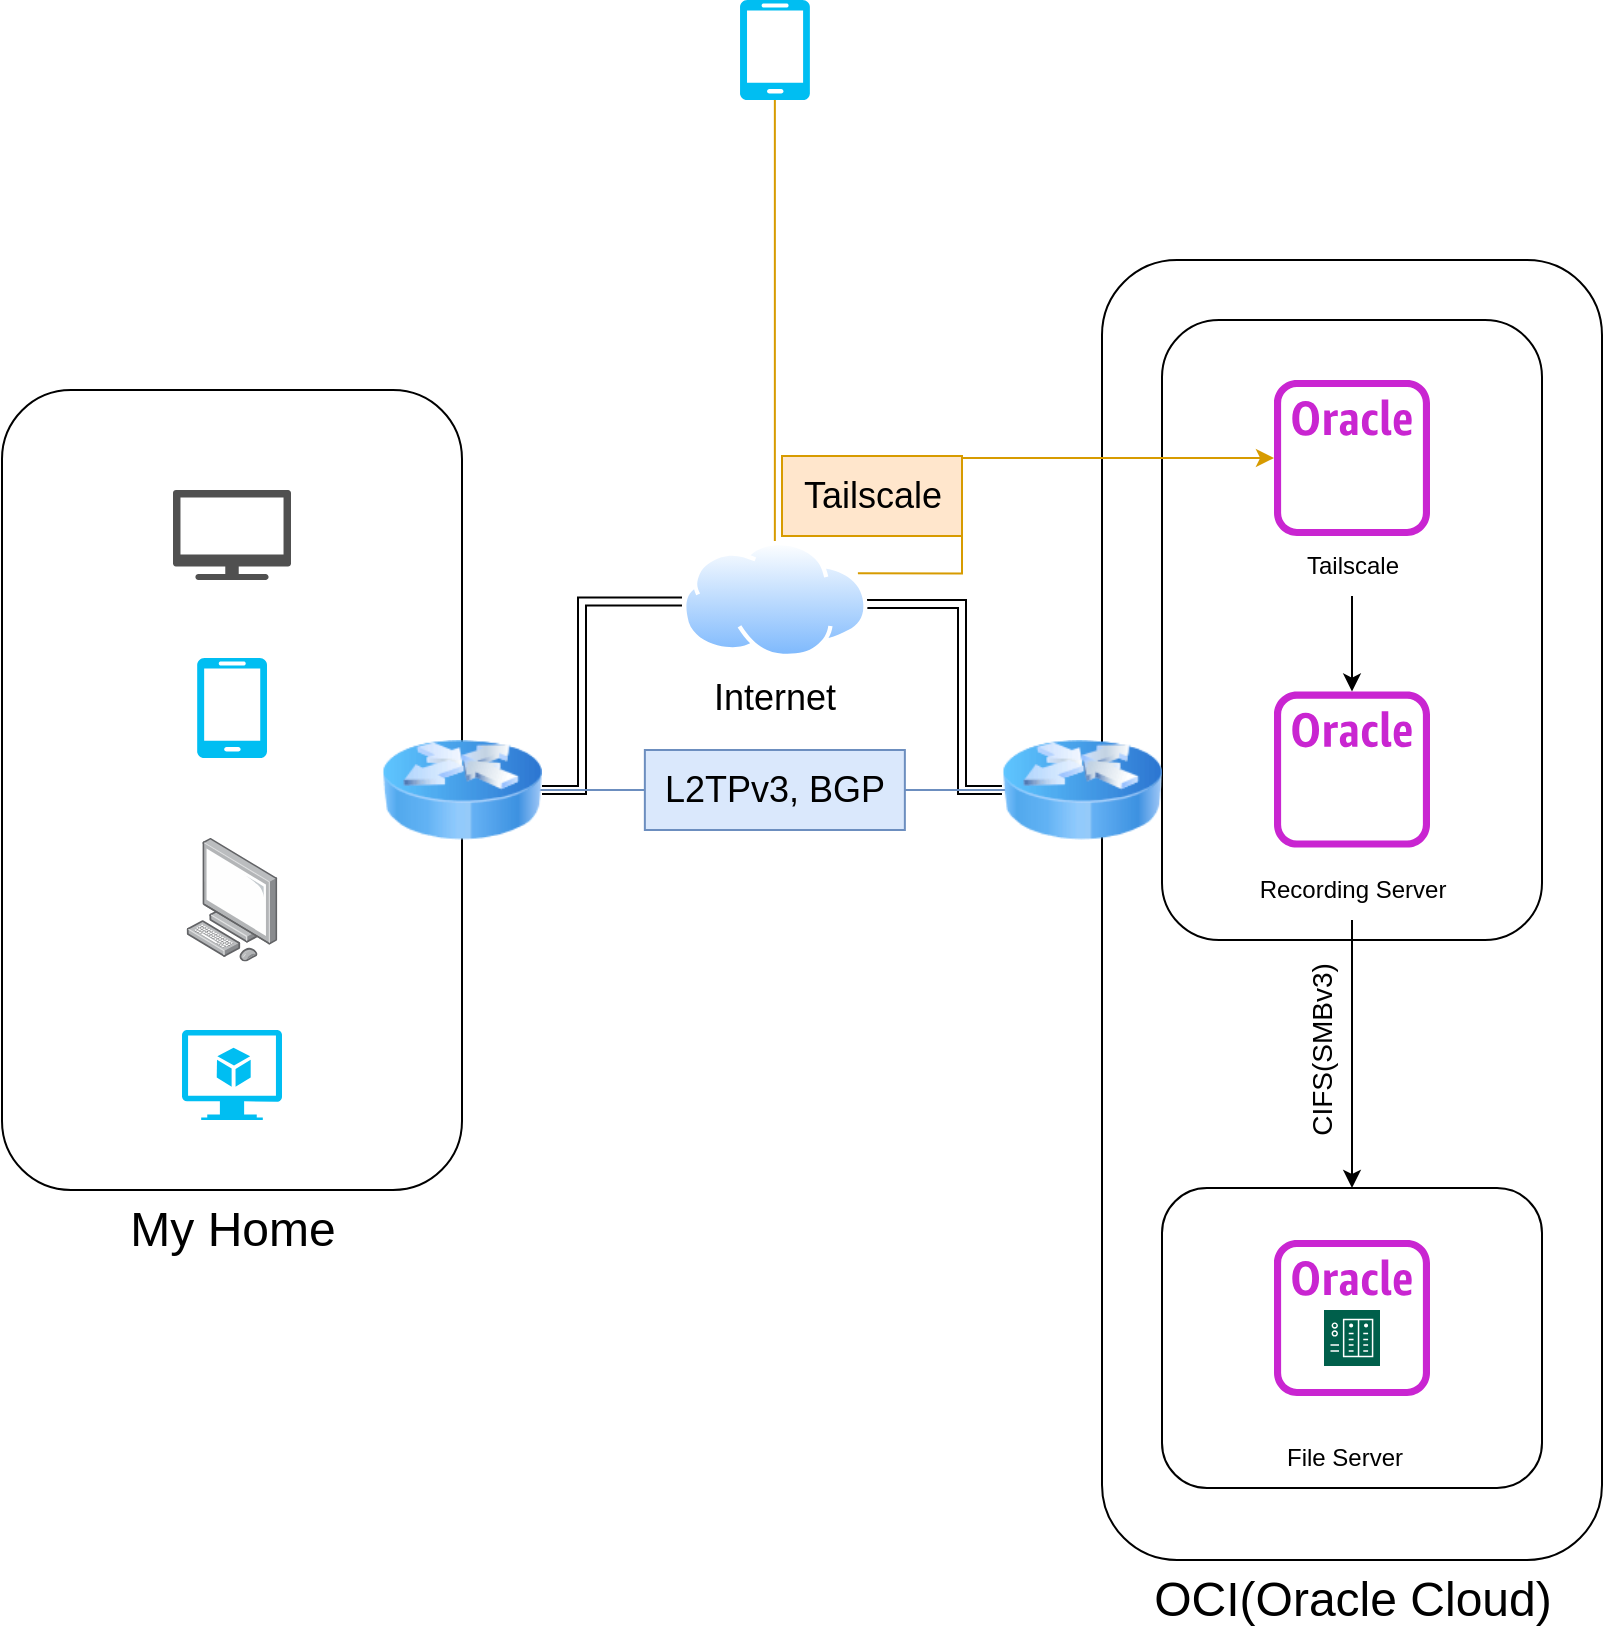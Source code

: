 <mxfile version="25.0.3">
  <diagram name="ページ1" id="riWY38oSEVMUgosHOF8L">
    <mxGraphModel dx="2110" dy="1987" grid="1" gridSize="10" guides="1" tooltips="1" connect="1" arrows="1" fold="1" page="1" pageScale="1" pageWidth="827" pageHeight="1169" math="0" shadow="0">
      <root>
        <mxCell id="0" />
        <mxCell id="1" parent="0" />
        <mxCell id="ayFKyODhTmOq1JHIImk2-12" value="" style="rounded=1;whiteSpace=wrap;html=1;" parent="1" vertex="1">
          <mxGeometry x="550" y="-20" width="250" height="650" as="geometry" />
        </mxCell>
        <mxCell id="ayFKyODhTmOq1JHIImk2-3" value="" style="rounded=1;whiteSpace=wrap;html=1;" parent="1" vertex="1">
          <mxGeometry y="45" width="230" height="400" as="geometry" />
        </mxCell>
        <mxCell id="ayFKyODhTmOq1JHIImk2-4" value="&lt;font style=&quot;font-size: 24px;&quot;&gt;My Home&lt;/font&gt;" style="text;html=1;align=center;verticalAlign=middle;resizable=0;points=[];autosize=1;strokeColor=none;fillColor=none;" parent="1" vertex="1">
          <mxGeometry x="50" y="445" width="130" height="40" as="geometry" />
        </mxCell>
        <mxCell id="ayFKyODhTmOq1JHIImk2-5" value="" style="rounded=1;whiteSpace=wrap;html=1;" parent="1" vertex="1">
          <mxGeometry x="580" y="10" width="190" height="310" as="geometry" />
        </mxCell>
        <mxCell id="ayFKyODhTmOq1JHIImk2-1" value="" style="sketch=0;outlineConnect=0;fontColor=#232F3E;gradientColor=none;fillColor=#C925D1;strokeColor=none;dashed=0;verticalLabelPosition=bottom;verticalAlign=top;align=center;html=1;fontSize=12;fontStyle=0;aspect=fixed;pointerEvents=1;shape=mxgraph.aws4.rds_oracle_instance_alt;" parent="1" vertex="1">
          <mxGeometry x="636" y="195.8" width="78" height="78" as="geometry" />
        </mxCell>
        <mxCell id="ayFKyODhTmOq1JHIImk2-7" style="edgeStyle=orthogonalEdgeStyle;rounded=0;orthogonalLoop=1;jettySize=auto;html=1;entryX=1;entryY=0.5;entryDx=0;entryDy=0;shape=link;exitX=0;exitY=0.5;exitDx=0;exitDy=0;exitPerimeter=0;" parent="1" edge="1" target="L0Lygmf6UdGT1wYShLKi-3">
          <mxGeometry relative="1" as="geometry">
            <mxPoint x="340" y="150.75" as="sourcePoint" />
            <mxPoint x="270" y="245" as="targetPoint" />
            <Array as="points">
              <mxPoint x="290" y="151" />
              <mxPoint x="290" y="245" />
              <mxPoint x="270" y="245" />
            </Array>
          </mxGeometry>
        </mxCell>
        <mxCell id="ayFKyODhTmOq1JHIImk2-38" value="" style="edgeStyle=orthogonalEdgeStyle;rounded=0;orthogonalLoop=1;jettySize=auto;html=1;fillColor=#dae8fc;strokeColor=#6c8ebf;" parent="1" source="ayFKyODhTmOq1JHIImk2-8" edge="1">
          <mxGeometry relative="1" as="geometry">
            <mxPoint x="245.2" y="245" as="targetPoint" />
          </mxGeometry>
        </mxCell>
        <mxCell id="ayFKyODhTmOq1JHIImk2-13" value="" style="rounded=1;whiteSpace=wrap;html=1;" parent="1" vertex="1">
          <mxGeometry x="580" y="444" width="190" height="150" as="geometry" />
        </mxCell>
        <mxCell id="ayFKyODhTmOq1JHIImk2-8" value="&lt;font style=&quot;font-size: 18px;&quot;&gt;L2TPv3, BGP&lt;/font&gt;" style="text;html=1;align=center;verticalAlign=middle;resizable=0;points=[];autosize=1;strokeColor=#6c8ebf;fillColor=#dae8fc;rotation=0;" parent="1" vertex="1">
          <mxGeometry x="321.43" y="225" width="130" height="40" as="geometry" />
        </mxCell>
        <mxCell id="ayFKyODhTmOq1JHIImk2-15" style="edgeStyle=orthogonalEdgeStyle;rounded=0;orthogonalLoop=1;jettySize=auto;html=1;entryX=0.5;entryY=0;entryDx=0;entryDy=0;" parent="1" source="ayFKyODhTmOq1JHIImk2-11" target="ayFKyODhTmOq1JHIImk2-13" edge="1">
          <mxGeometry relative="1" as="geometry" />
        </mxCell>
        <mxCell id="ayFKyODhTmOq1JHIImk2-11" value="Recording Server" style="text;html=1;align=center;verticalAlign=middle;resizable=0;points=[];autosize=1;strokeColor=none;fillColor=none;" parent="1" vertex="1">
          <mxGeometry x="615" y="280" width="120" height="30" as="geometry" />
        </mxCell>
        <mxCell id="ayFKyODhTmOq1JHIImk2-14" value="File Server" style="text;html=1;align=center;verticalAlign=middle;resizable=0;points=[];autosize=1;strokeColor=none;fillColor=none;" parent="1" vertex="1">
          <mxGeometry x="631" y="564" width="80" height="30" as="geometry" />
        </mxCell>
        <mxCell id="ayFKyODhTmOq1JHIImk2-16" value="&lt;font style=&quot;font-size: 14px;&quot;&gt;CIFS(SMBv3)&lt;/font&gt;" style="text;html=1;align=center;verticalAlign=middle;resizable=0;points=[];autosize=1;strokeColor=none;fillColor=none;rotation=-90;" parent="1" vertex="1">
          <mxGeometry x="605.2" y="360" width="110" height="30" as="geometry" />
        </mxCell>
        <mxCell id="ayFKyODhTmOq1JHIImk2-17" value="" style="sketch=0;pointerEvents=1;shadow=0;dashed=0;html=1;strokeColor=none;fillColor=#505050;labelPosition=center;verticalLabelPosition=bottom;verticalAlign=top;outlineConnect=0;align=center;shape=mxgraph.office.devices.tv;" parent="1" vertex="1">
          <mxGeometry x="85.5" y="95" width="59" height="45" as="geometry" />
        </mxCell>
        <mxCell id="ayFKyODhTmOq1JHIImk2-21" value="" style="verticalLabelPosition=bottom;html=1;verticalAlign=top;align=center;strokeColor=none;fillColor=#00BEF2;shape=mxgraph.azure.mobile;pointerEvents=1;" parent="1" vertex="1">
          <mxGeometry x="97.5" y="179" width="35" height="50" as="geometry" />
        </mxCell>
        <mxCell id="ayFKyODhTmOq1JHIImk2-22" value="" style="image;points=[];aspect=fixed;html=1;align=center;shadow=0;dashed=0;image=img/lib/allied_telesis/computer_and_terminals/Personal_Computer.svg;" parent="1" vertex="1">
          <mxGeometry x="92.2" y="269" width="45.6" height="61.8" as="geometry" />
        </mxCell>
        <mxCell id="ayFKyODhTmOq1JHIImk2-23" value="" style="verticalLabelPosition=bottom;html=1;verticalAlign=top;align=center;strokeColor=none;fillColor=#00BEF2;shape=mxgraph.azure.virtual_machine_feature;pointerEvents=1;" parent="1" vertex="1">
          <mxGeometry x="90" y="365" width="50" height="45" as="geometry" />
        </mxCell>
        <mxCell id="ayFKyODhTmOq1JHIImk2-27" value="" style="sketch=0;outlineConnect=0;fontColor=#232F3E;gradientColor=none;fillColor=#C925D1;strokeColor=none;dashed=0;verticalLabelPosition=bottom;verticalAlign=top;align=center;html=1;fontSize=12;fontStyle=0;aspect=fixed;pointerEvents=1;shape=mxgraph.aws4.rds_oracle_instance_alt;" parent="1" vertex="1">
          <mxGeometry x="636" y="40" width="78" height="78" as="geometry" />
        </mxCell>
        <mxCell id="ayFKyODhTmOq1JHIImk2-29" value="" style="edgeStyle=orthogonalEdgeStyle;rounded=0;orthogonalLoop=1;jettySize=auto;html=1;" parent="1" source="ayFKyODhTmOq1JHIImk2-28" target="ayFKyODhTmOq1JHIImk2-1" edge="1">
          <mxGeometry relative="1" as="geometry" />
        </mxCell>
        <mxCell id="ayFKyODhTmOq1JHIImk2-28" value="Tailscale" style="text;html=1;align=center;verticalAlign=middle;resizable=0;points=[];autosize=1;strokeColor=none;fillColor=none;" parent="1" vertex="1">
          <mxGeometry x="640" y="118" width="70" height="30" as="geometry" />
        </mxCell>
        <mxCell id="ayFKyODhTmOq1JHIImk2-31" value="&lt;font style=&quot;font-size: 24px;&quot;&gt;OCI(Oracle Cloud)&lt;/font&gt;" style="text;html=1;align=center;verticalAlign=middle;resizable=0;points=[];autosize=1;strokeColor=none;fillColor=none;" parent="1" vertex="1">
          <mxGeometry x="565" y="630" width="220" height="40" as="geometry" />
        </mxCell>
        <mxCell id="ayFKyODhTmOq1JHIImk2-34" value="" style="edgeStyle=orthogonalEdgeStyle;rounded=0;orthogonalLoop=1;jettySize=auto;html=1;entryX=0.996;entryY=0.538;entryDx=0;entryDy=0;entryPerimeter=0;shape=link;exitX=0;exitY=0.5;exitDx=0;exitDy=0;" parent="1" source="L0Lygmf6UdGT1wYShLKi-4" target="ayFKyODhTmOq1JHIImk2-25" edge="1">
          <mxGeometry relative="1" as="geometry">
            <mxPoint x="550" y="245" as="sourcePoint" />
            <mxPoint x="245" y="245" as="targetPoint" />
            <Array as="points">
              <mxPoint x="480" y="245" />
              <mxPoint x="480" y="152" />
            </Array>
          </mxGeometry>
        </mxCell>
        <mxCell id="ayFKyODhTmOq1JHIImk2-25" value="&lt;font style=&quot;font-size: 18px;&quot;&gt;Internet&lt;/font&gt;" style="image;aspect=fixed;perimeter=ellipsePerimeter;html=1;align=center;shadow=0;dashed=0;spacingTop=3;image=img/lib/active_directory/internet_cloud.svg;" parent="1" vertex="1">
          <mxGeometry x="340" y="120.5" width="92.86" height="58.5" as="geometry" />
        </mxCell>
        <mxCell id="ayFKyODhTmOq1JHIImk2-37" style="edgeStyle=orthogonalEdgeStyle;rounded=0;orthogonalLoop=1;jettySize=auto;html=1;entryX=0.127;entryY=0.5;entryDx=0;entryDy=0;entryPerimeter=0;fillColor=#dae8fc;strokeColor=#6c8ebf;" parent="1" source="ayFKyODhTmOq1JHIImk2-8" edge="1">
          <mxGeometry relative="1" as="geometry">
            <mxPoint x="557.01" y="245" as="targetPoint" />
          </mxGeometry>
        </mxCell>
        <mxCell id="ayFKyODhTmOq1JHIImk2-40" style="edgeStyle=orthogonalEdgeStyle;rounded=0;orthogonalLoop=1;jettySize=auto;html=1;entryX=0.5;entryY=0;entryDx=0;entryDy=0;fillColor=#ffe6cc;strokeColor=#d79b00;endArrow=none;endFill=0;" parent="1" source="ayFKyODhTmOq1JHIImk2-39" target="ayFKyODhTmOq1JHIImk2-25" edge="1">
          <mxGeometry relative="1" as="geometry" />
        </mxCell>
        <mxCell id="ayFKyODhTmOq1JHIImk2-39" value="" style="verticalLabelPosition=bottom;html=1;verticalAlign=top;align=center;strokeColor=none;fillColor=#00BEF2;shape=mxgraph.azure.mobile;pointerEvents=1;" parent="1" vertex="1">
          <mxGeometry x="368.93" y="-150" width="35" height="50" as="geometry" />
        </mxCell>
        <mxCell id="ayFKyODhTmOq1JHIImk2-42" value="&lt;font style=&quot;font-size: 18px;&quot;&gt;Tailscale&lt;/font&gt;" style="text;html=1;align=center;verticalAlign=middle;resizable=0;points=[];autosize=1;strokeColor=#d79b00;fillColor=#ffe6cc;rotation=0;" parent="1" vertex="1">
          <mxGeometry x="390" y="78" width="90" height="40" as="geometry" />
        </mxCell>
        <mxCell id="ayFKyODhTmOq1JHIImk2-41" style="edgeStyle=orthogonalEdgeStyle;rounded=0;orthogonalLoop=1;jettySize=auto;html=1;exitX=1;exitY=0.25;exitDx=0;exitDy=0;fillColor=#ffe6cc;strokeColor=#d79b00;" parent="1" source="ayFKyODhTmOq1JHIImk2-25" target="ayFKyODhTmOq1JHIImk2-27" edge="1">
          <mxGeometry relative="1" as="geometry">
            <Array as="points">
              <mxPoint x="480" y="137" />
              <mxPoint x="480" y="79" />
            </Array>
          </mxGeometry>
        </mxCell>
        <mxCell id="L0Lygmf6UdGT1wYShLKi-3" value="" style="image;html=1;image=img/lib/clip_art/networking/Router_Icon_128x128.png" vertex="1" parent="1">
          <mxGeometry x="190" y="205" width="80" height="80" as="geometry" />
        </mxCell>
        <mxCell id="L0Lygmf6UdGT1wYShLKi-4" value="" style="image;html=1;image=img/lib/clip_art/networking/Router_Icon_128x128.png" vertex="1" parent="1">
          <mxGeometry x="500" y="205" width="80" height="80" as="geometry" />
        </mxCell>
        <mxCell id="L0Lygmf6UdGT1wYShLKi-5" value="" style="sketch=0;pointerEvents=1;shadow=0;dashed=0;html=1;strokeColor=none;fillColor=#005F4B;labelPosition=center;verticalLabelPosition=bottom;verticalAlign=top;align=center;outlineConnect=0;shape=mxgraph.veeam2.nas;" vertex="1" parent="1">
          <mxGeometry x="661" y="505" width="28.0" height="28.0" as="geometry" />
        </mxCell>
        <mxCell id="L0Lygmf6UdGT1wYShLKi-6" value="" style="sketch=0;outlineConnect=0;fontColor=#232F3E;gradientColor=none;fillColor=#C925D1;strokeColor=none;dashed=0;verticalLabelPosition=bottom;verticalAlign=top;align=center;html=1;fontSize=12;fontStyle=0;aspect=fixed;pointerEvents=1;shape=mxgraph.aws4.rds_oracle_instance_alt;" vertex="1" parent="1">
          <mxGeometry x="636" y="470" width="78" height="78" as="geometry" />
        </mxCell>
      </root>
    </mxGraphModel>
  </diagram>
</mxfile>
